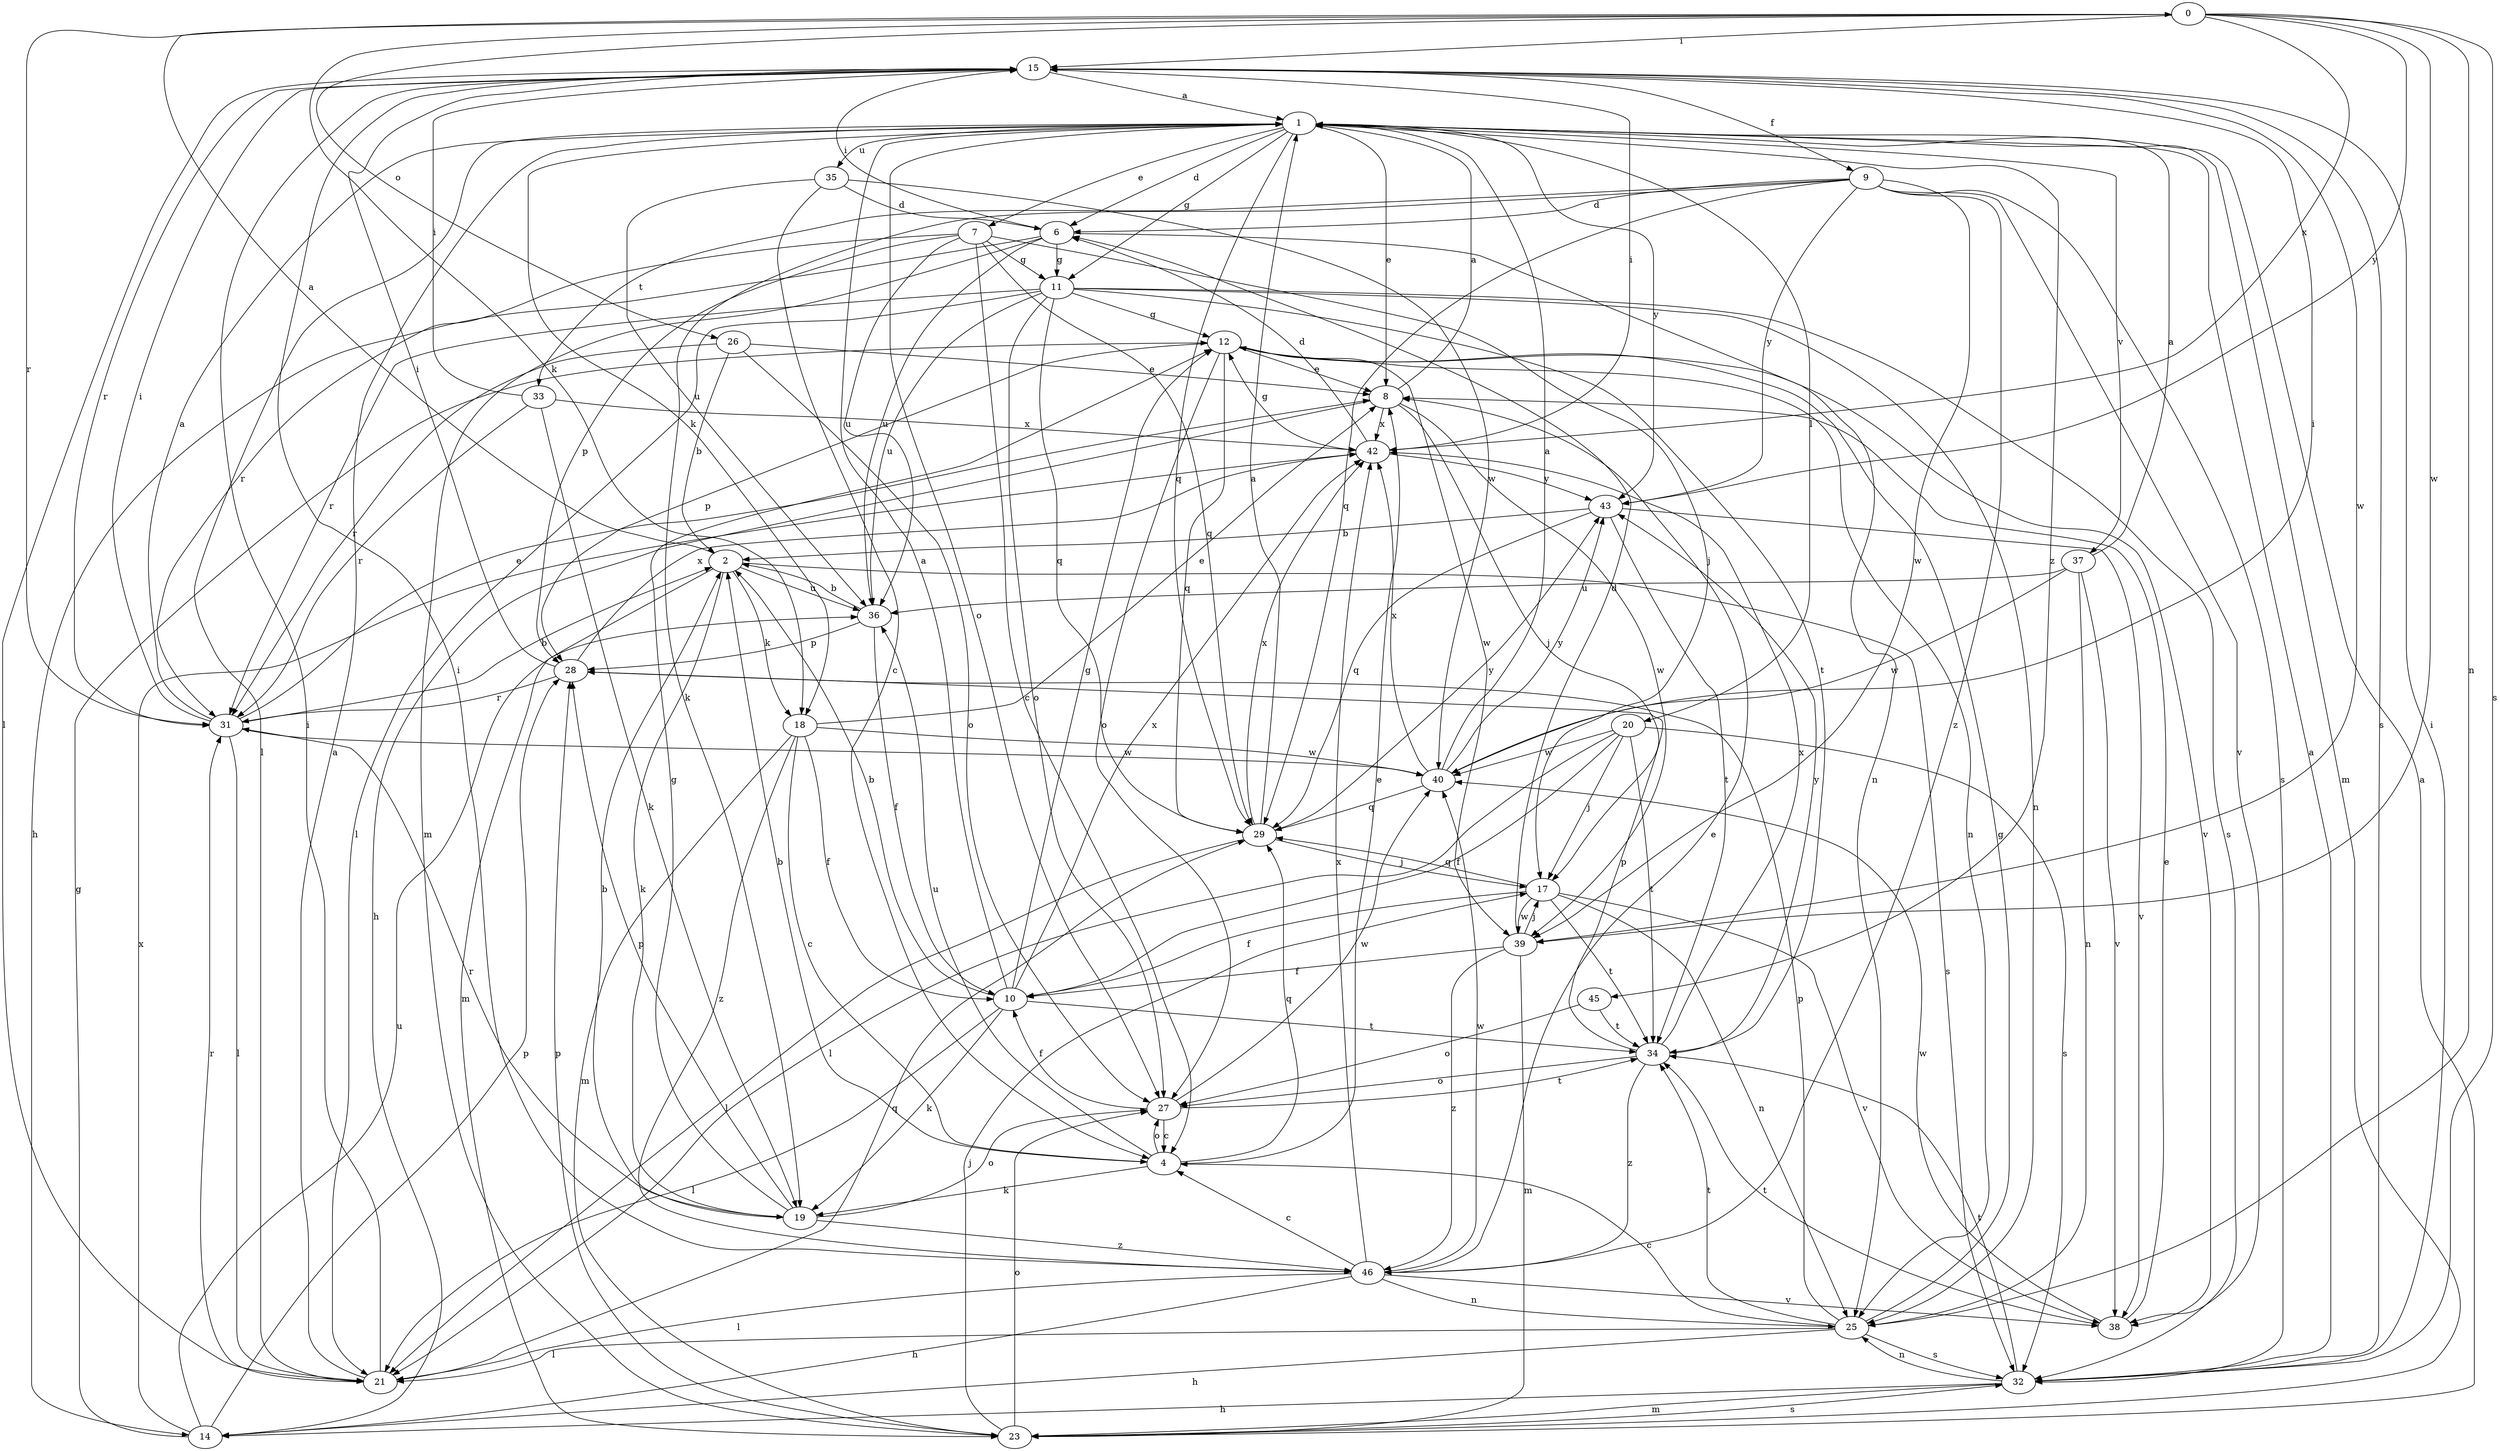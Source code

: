 strict digraph  {
0;
1;
2;
4;
6;
7;
8;
9;
10;
11;
12;
14;
15;
17;
18;
19;
20;
21;
23;
25;
26;
27;
28;
29;
31;
32;
33;
34;
35;
36;
37;
38;
39;
40;
42;
43;
45;
46;
0 -> 15  [label=i];
0 -> 18  [label=k];
0 -> 25  [label=n];
0 -> 26  [label=o];
0 -> 31  [label=r];
0 -> 32  [label=s];
0 -> 39  [label=w];
0 -> 42  [label=x];
0 -> 43  [label=y];
1 -> 6  [label=d];
1 -> 7  [label=e];
1 -> 8  [label=e];
1 -> 11  [label=g];
1 -> 18  [label=k];
1 -> 20  [label=l];
1 -> 21  [label=l];
1 -> 23  [label=m];
1 -> 27  [label=o];
1 -> 29  [label=q];
1 -> 35  [label=u];
1 -> 37  [label=v];
1 -> 43  [label=y];
1 -> 45  [label=z];
2 -> 0  [label=a];
2 -> 18  [label=k];
2 -> 19  [label=k];
2 -> 23  [label=m];
2 -> 32  [label=s];
2 -> 36  [label=u];
4 -> 2  [label=b];
4 -> 8  [label=e];
4 -> 19  [label=k];
4 -> 27  [label=o];
4 -> 29  [label=q];
4 -> 36  [label=u];
6 -> 11  [label=g];
6 -> 14  [label=h];
6 -> 15  [label=i];
6 -> 23  [label=m];
6 -> 25  [label=n];
6 -> 36  [label=u];
7 -> 4  [label=c];
7 -> 11  [label=g];
7 -> 17  [label=j];
7 -> 28  [label=p];
7 -> 29  [label=q];
7 -> 31  [label=r];
7 -> 36  [label=u];
8 -> 1  [label=a];
8 -> 14  [label=h];
8 -> 17  [label=j];
8 -> 39  [label=w];
8 -> 42  [label=x];
9 -> 6  [label=d];
9 -> 19  [label=k];
9 -> 29  [label=q];
9 -> 32  [label=s];
9 -> 33  [label=t];
9 -> 38  [label=v];
9 -> 39  [label=w];
9 -> 43  [label=y];
9 -> 46  [label=z];
10 -> 1  [label=a];
10 -> 2  [label=b];
10 -> 12  [label=g];
10 -> 19  [label=k];
10 -> 21  [label=l];
10 -> 34  [label=t];
10 -> 42  [label=x];
11 -> 12  [label=g];
11 -> 21  [label=l];
11 -> 25  [label=n];
11 -> 27  [label=o];
11 -> 29  [label=q];
11 -> 31  [label=r];
11 -> 32  [label=s];
11 -> 34  [label=t];
11 -> 36  [label=u];
12 -> 8  [label=e];
12 -> 25  [label=n];
12 -> 27  [label=o];
12 -> 28  [label=p];
12 -> 29  [label=q];
12 -> 38  [label=v];
12 -> 39  [label=w];
14 -> 12  [label=g];
14 -> 28  [label=p];
14 -> 36  [label=u];
14 -> 42  [label=x];
15 -> 1  [label=a];
15 -> 9  [label=f];
15 -> 21  [label=l];
15 -> 31  [label=r];
15 -> 32  [label=s];
15 -> 39  [label=w];
17 -> 10  [label=f];
17 -> 25  [label=n];
17 -> 29  [label=q];
17 -> 34  [label=t];
17 -> 38  [label=v];
17 -> 39  [label=w];
18 -> 4  [label=c];
18 -> 8  [label=e];
18 -> 10  [label=f];
18 -> 23  [label=m];
18 -> 40  [label=w];
18 -> 46  [label=z];
19 -> 2  [label=b];
19 -> 12  [label=g];
19 -> 27  [label=o];
19 -> 28  [label=p];
19 -> 31  [label=r];
19 -> 46  [label=z];
20 -> 10  [label=f];
20 -> 17  [label=j];
20 -> 21  [label=l];
20 -> 32  [label=s];
20 -> 34  [label=t];
20 -> 40  [label=w];
21 -> 1  [label=a];
21 -> 15  [label=i];
21 -> 29  [label=q];
21 -> 31  [label=r];
23 -> 1  [label=a];
23 -> 17  [label=j];
23 -> 27  [label=o];
23 -> 28  [label=p];
23 -> 32  [label=s];
25 -> 4  [label=c];
25 -> 12  [label=g];
25 -> 14  [label=h];
25 -> 21  [label=l];
25 -> 28  [label=p];
25 -> 32  [label=s];
25 -> 34  [label=t];
26 -> 2  [label=b];
26 -> 8  [label=e];
26 -> 27  [label=o];
26 -> 31  [label=r];
27 -> 4  [label=c];
27 -> 10  [label=f];
27 -> 34  [label=t];
27 -> 40  [label=w];
28 -> 15  [label=i];
28 -> 31  [label=r];
28 -> 42  [label=x];
29 -> 1  [label=a];
29 -> 17  [label=j];
29 -> 21  [label=l];
29 -> 42  [label=x];
29 -> 43  [label=y];
31 -> 1  [label=a];
31 -> 2  [label=b];
31 -> 8  [label=e];
31 -> 15  [label=i];
31 -> 21  [label=l];
31 -> 40  [label=w];
32 -> 1  [label=a];
32 -> 14  [label=h];
32 -> 15  [label=i];
32 -> 23  [label=m];
32 -> 25  [label=n];
32 -> 34  [label=t];
33 -> 15  [label=i];
33 -> 19  [label=k];
33 -> 31  [label=r];
33 -> 42  [label=x];
34 -> 27  [label=o];
34 -> 28  [label=p];
34 -> 42  [label=x];
34 -> 43  [label=y];
34 -> 46  [label=z];
35 -> 4  [label=c];
35 -> 6  [label=d];
35 -> 36  [label=u];
35 -> 40  [label=w];
36 -> 2  [label=b];
36 -> 10  [label=f];
36 -> 28  [label=p];
37 -> 1  [label=a];
37 -> 25  [label=n];
37 -> 36  [label=u];
37 -> 38  [label=v];
37 -> 40  [label=w];
38 -> 8  [label=e];
38 -> 34  [label=t];
38 -> 40  [label=w];
39 -> 6  [label=d];
39 -> 10  [label=f];
39 -> 17  [label=j];
39 -> 23  [label=m];
39 -> 46  [label=z];
40 -> 1  [label=a];
40 -> 15  [label=i];
40 -> 29  [label=q];
40 -> 42  [label=x];
40 -> 43  [label=y];
42 -> 6  [label=d];
42 -> 12  [label=g];
42 -> 15  [label=i];
42 -> 43  [label=y];
43 -> 2  [label=b];
43 -> 29  [label=q];
43 -> 34  [label=t];
43 -> 38  [label=v];
45 -> 27  [label=o];
45 -> 34  [label=t];
46 -> 4  [label=c];
46 -> 8  [label=e];
46 -> 14  [label=h];
46 -> 15  [label=i];
46 -> 21  [label=l];
46 -> 25  [label=n];
46 -> 38  [label=v];
46 -> 40  [label=w];
46 -> 42  [label=x];
}

